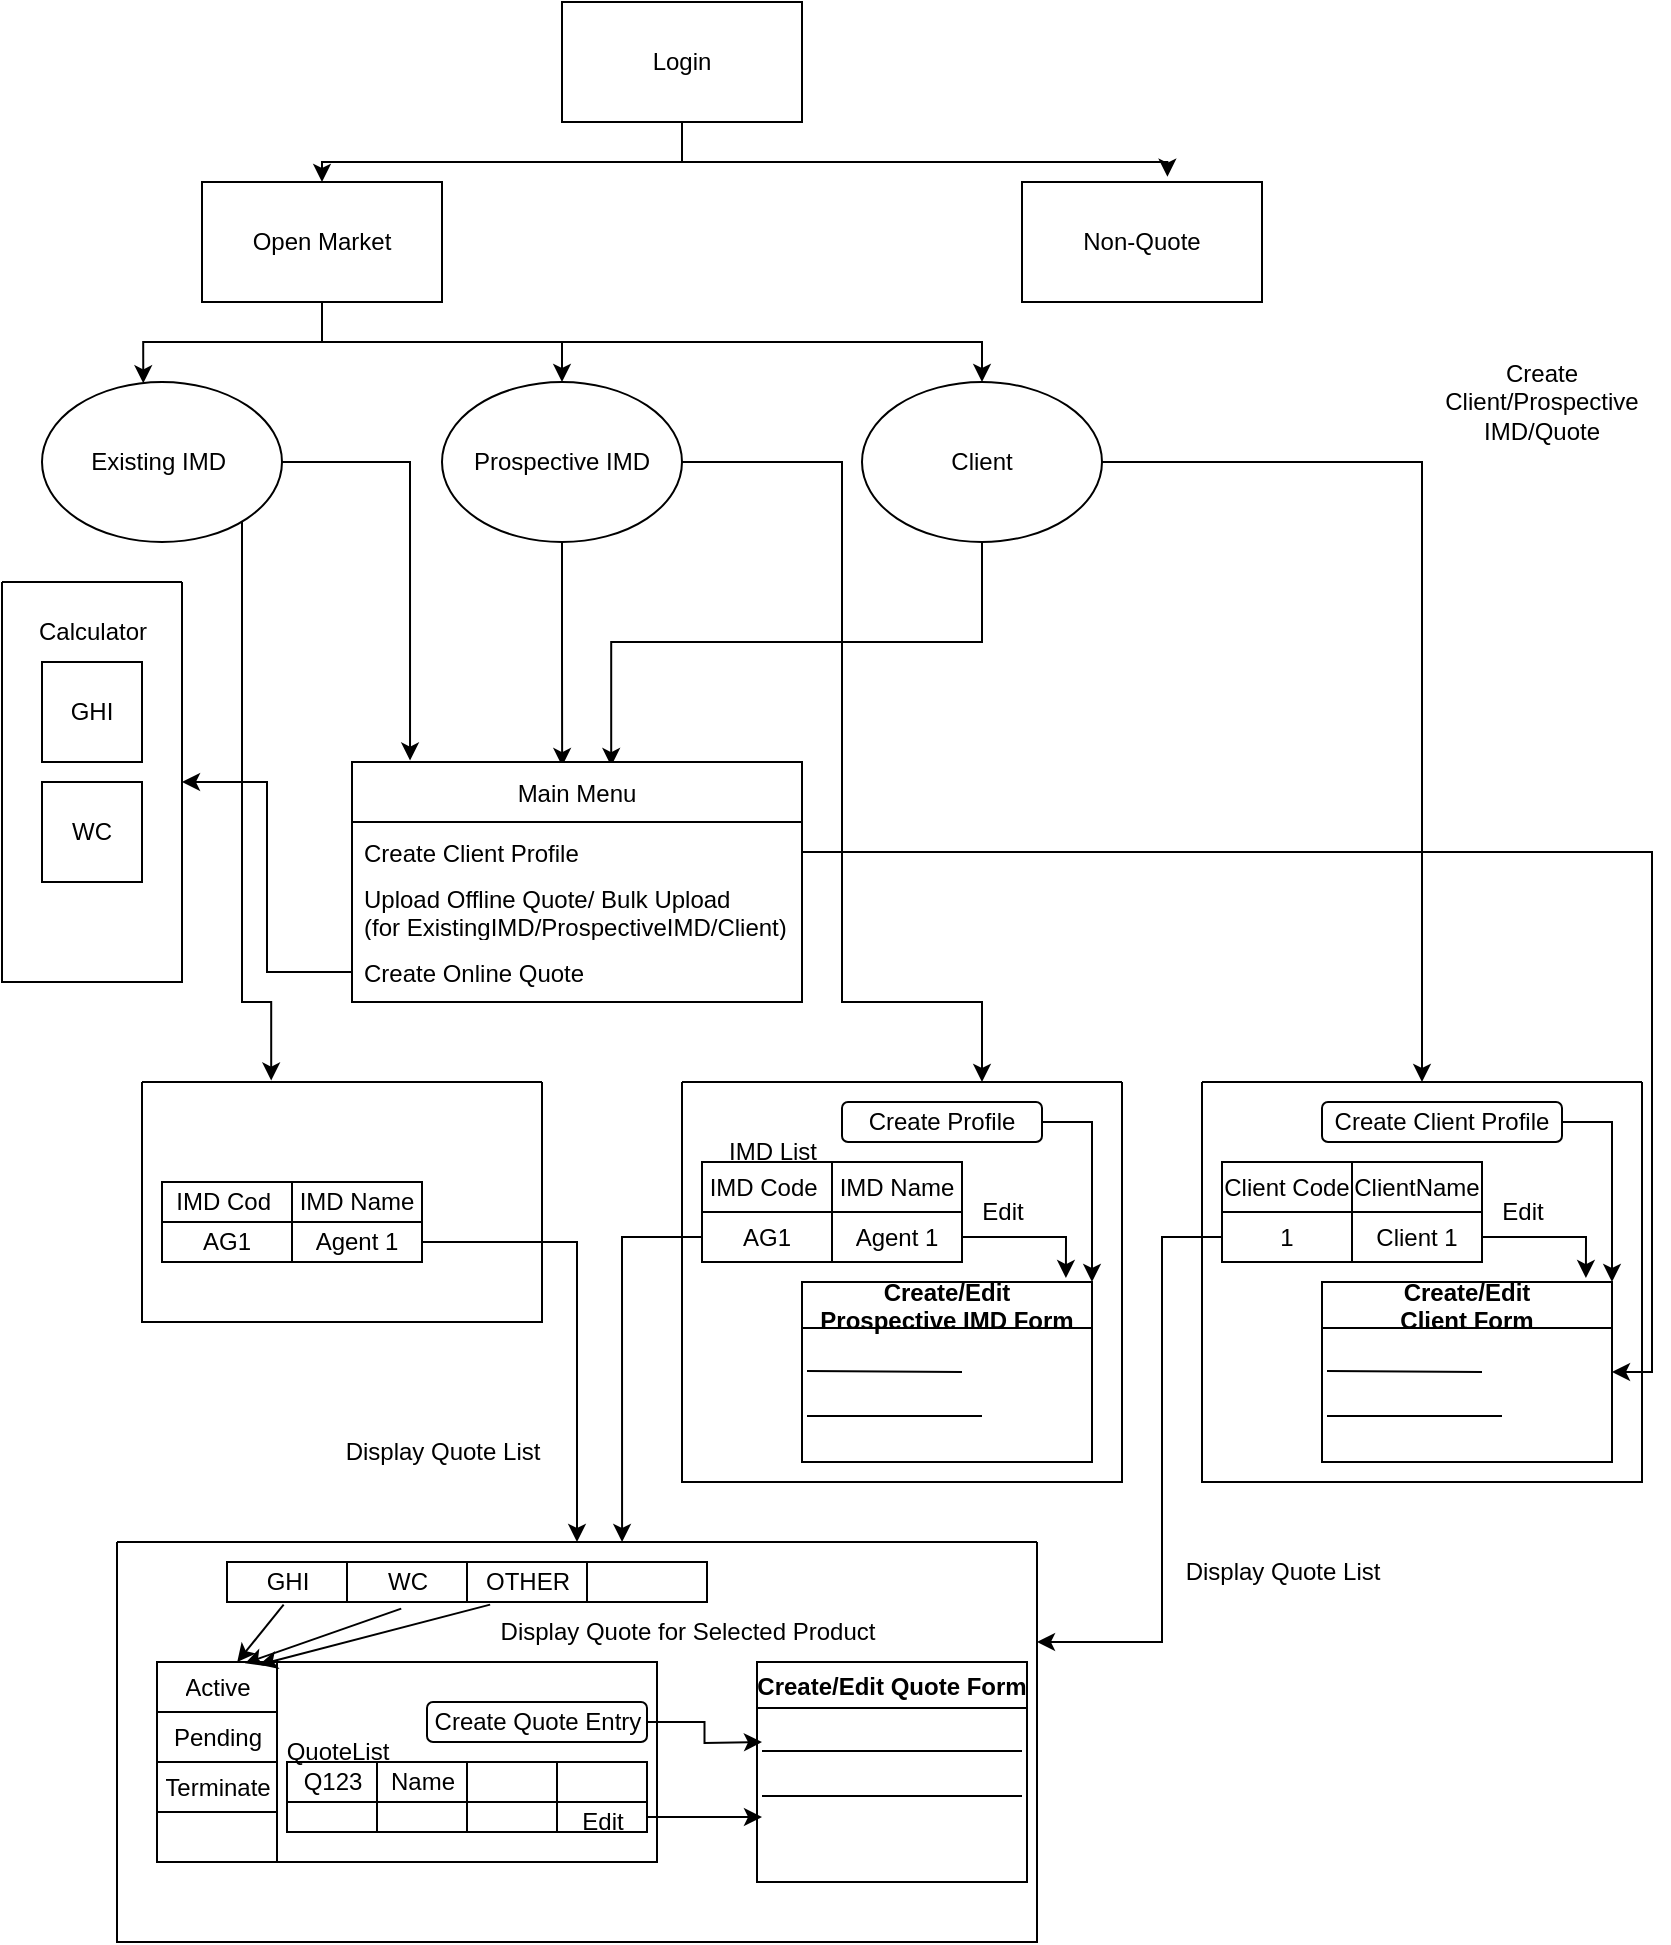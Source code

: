 <mxfile version="20.0.4" type="github">
  <diagram id="kDpPcuQGQCaSGmDa-_Eb" name="Page-1">
    <mxGraphModel dx="1022" dy="394" grid="1" gridSize="10" guides="1" tooltips="1" connect="1" arrows="1" fold="1" page="1" pageScale="1" pageWidth="850" pageHeight="1100" math="0" shadow="0">
      <root>
        <mxCell id="0" />
        <mxCell id="1" parent="0" />
        <mxCell id="KM7rOKgoxQIj7dz73uUb-7" style="edgeStyle=orthogonalEdgeStyle;rounded=0;orthogonalLoop=1;jettySize=auto;html=1;entryX=0.5;entryY=0;entryDx=0;entryDy=0;" edge="1" parent="1" source="KM7rOKgoxQIj7dz73uUb-2" target="KM7rOKgoxQIj7dz73uUb-4">
          <mxGeometry relative="1" as="geometry">
            <Array as="points">
              <mxPoint x="350" y="80" />
              <mxPoint x="170" y="80" />
            </Array>
          </mxGeometry>
        </mxCell>
        <mxCell id="KM7rOKgoxQIj7dz73uUb-8" style="edgeStyle=orthogonalEdgeStyle;rounded=0;orthogonalLoop=1;jettySize=auto;html=1;entryX=0.606;entryY=-0.044;entryDx=0;entryDy=0;entryPerimeter=0;" edge="1" parent="1" source="KM7rOKgoxQIj7dz73uUb-2" target="KM7rOKgoxQIj7dz73uUb-3">
          <mxGeometry relative="1" as="geometry">
            <Array as="points">
              <mxPoint x="350" y="80" />
              <mxPoint x="593" y="80" />
            </Array>
          </mxGeometry>
        </mxCell>
        <mxCell id="KM7rOKgoxQIj7dz73uUb-2" value="Login" style="rounded=0;whiteSpace=wrap;html=1;" vertex="1" parent="1">
          <mxGeometry x="290" width="120" height="60" as="geometry" />
        </mxCell>
        <mxCell id="KM7rOKgoxQIj7dz73uUb-3" value="Non-Quote" style="rounded=0;whiteSpace=wrap;html=1;" vertex="1" parent="1">
          <mxGeometry x="520" y="90" width="120" height="60" as="geometry" />
        </mxCell>
        <mxCell id="KM7rOKgoxQIj7dz73uUb-13" style="edgeStyle=orthogonalEdgeStyle;rounded=0;orthogonalLoop=1;jettySize=auto;html=1;entryX=0.422;entryY=0.008;entryDx=0;entryDy=0;entryPerimeter=0;" edge="1" parent="1" source="KM7rOKgoxQIj7dz73uUb-4" target="KM7rOKgoxQIj7dz73uUb-9">
          <mxGeometry relative="1" as="geometry" />
        </mxCell>
        <mxCell id="KM7rOKgoxQIj7dz73uUb-14" style="edgeStyle=orthogonalEdgeStyle;rounded=0;orthogonalLoop=1;jettySize=auto;html=1;entryX=0.5;entryY=0;entryDx=0;entryDy=0;" edge="1" parent="1" source="KM7rOKgoxQIj7dz73uUb-4" target="KM7rOKgoxQIj7dz73uUb-10">
          <mxGeometry relative="1" as="geometry" />
        </mxCell>
        <mxCell id="KM7rOKgoxQIj7dz73uUb-15" style="edgeStyle=orthogonalEdgeStyle;rounded=0;orthogonalLoop=1;jettySize=auto;html=1;" edge="1" parent="1" source="KM7rOKgoxQIj7dz73uUb-4" target="KM7rOKgoxQIj7dz73uUb-11">
          <mxGeometry relative="1" as="geometry">
            <Array as="points">
              <mxPoint x="170" y="170" />
              <mxPoint x="500" y="170" />
            </Array>
          </mxGeometry>
        </mxCell>
        <mxCell id="KM7rOKgoxQIj7dz73uUb-4" value="Open Market" style="rounded=0;whiteSpace=wrap;html=1;" vertex="1" parent="1">
          <mxGeometry x="110" y="90" width="120" height="60" as="geometry" />
        </mxCell>
        <mxCell id="KM7rOKgoxQIj7dz73uUb-172" style="edgeStyle=orthogonalEdgeStyle;rounded=0;orthogonalLoop=1;jettySize=auto;html=1;entryX=0.129;entryY=-0.006;entryDx=0;entryDy=0;entryPerimeter=0;" edge="1" parent="1" source="KM7rOKgoxQIj7dz73uUb-9" target="KM7rOKgoxQIj7dz73uUb-25">
          <mxGeometry relative="1" as="geometry" />
        </mxCell>
        <mxCell id="KM7rOKgoxQIj7dz73uUb-180" style="edgeStyle=orthogonalEdgeStyle;rounded=0;orthogonalLoop=1;jettySize=auto;html=1;entryX=0.323;entryY=-0.006;entryDx=0;entryDy=0;entryPerimeter=0;" edge="1" parent="1" source="KM7rOKgoxQIj7dz73uUb-9" target="KM7rOKgoxQIj7dz73uUb-51">
          <mxGeometry relative="1" as="geometry">
            <Array as="points">
              <mxPoint x="130" y="500" />
              <mxPoint x="145" y="500" />
            </Array>
          </mxGeometry>
        </mxCell>
        <mxCell id="KM7rOKgoxQIj7dz73uUb-9" value="Existing IMD&lt;span style=&quot;white-space: pre;&quot;&gt;	&lt;/span&gt;" style="ellipse;whiteSpace=wrap;html=1;" vertex="1" parent="1">
          <mxGeometry x="30" y="190" width="120" height="80" as="geometry" />
        </mxCell>
        <mxCell id="KM7rOKgoxQIj7dz73uUb-129" style="edgeStyle=orthogonalEdgeStyle;rounded=0;orthogonalLoop=1;jettySize=auto;html=1;" edge="1" parent="1" source="KM7rOKgoxQIj7dz73uUb-10" target="KM7rOKgoxQIj7dz73uUb-130">
          <mxGeometry relative="1" as="geometry">
            <mxPoint x="600" y="500" as="targetPoint" />
            <Array as="points">
              <mxPoint x="430" y="230" />
              <mxPoint x="430" y="500" />
              <mxPoint x="500" y="500" />
            </Array>
          </mxGeometry>
        </mxCell>
        <mxCell id="KM7rOKgoxQIj7dz73uUb-173" style="edgeStyle=orthogonalEdgeStyle;rounded=0;orthogonalLoop=1;jettySize=auto;html=1;entryX=0.467;entryY=0.017;entryDx=0;entryDy=0;entryPerimeter=0;" edge="1" parent="1" source="KM7rOKgoxQIj7dz73uUb-10" target="KM7rOKgoxQIj7dz73uUb-25">
          <mxGeometry relative="1" as="geometry" />
        </mxCell>
        <mxCell id="KM7rOKgoxQIj7dz73uUb-10" value="Prospective IMD" style="ellipse;whiteSpace=wrap;html=1;" vertex="1" parent="1">
          <mxGeometry x="230" y="190" width="120" height="80" as="geometry" />
        </mxCell>
        <mxCell id="KM7rOKgoxQIj7dz73uUb-50" style="edgeStyle=orthogonalEdgeStyle;rounded=0;orthogonalLoop=1;jettySize=auto;html=1;entryX=0.576;entryY=0.017;entryDx=0;entryDy=0;entryPerimeter=0;" edge="1" parent="1" source="KM7rOKgoxQIj7dz73uUb-11" target="KM7rOKgoxQIj7dz73uUb-25">
          <mxGeometry relative="1" as="geometry">
            <Array as="points">
              <mxPoint x="500" y="320" />
              <mxPoint x="315" y="320" />
            </Array>
          </mxGeometry>
        </mxCell>
        <mxCell id="KM7rOKgoxQIj7dz73uUb-164" style="edgeStyle=orthogonalEdgeStyle;rounded=0;orthogonalLoop=1;jettySize=auto;html=1;entryX=0.5;entryY=0;entryDx=0;entryDy=0;" edge="1" parent="1" source="KM7rOKgoxQIj7dz73uUb-11" target="KM7rOKgoxQIj7dz73uUb-149">
          <mxGeometry relative="1" as="geometry">
            <Array as="points">
              <mxPoint x="720" y="230" />
            </Array>
          </mxGeometry>
        </mxCell>
        <mxCell id="KM7rOKgoxQIj7dz73uUb-11" value="Client" style="ellipse;whiteSpace=wrap;html=1;" vertex="1" parent="1">
          <mxGeometry x="440" y="190" width="120" height="80" as="geometry" />
        </mxCell>
        <mxCell id="KM7rOKgoxQIj7dz73uUb-12" value="Create Client/Prospective IMD/Quote" style="text;html=1;strokeColor=none;fillColor=none;align=center;verticalAlign=middle;whiteSpace=wrap;rounded=0;" vertex="1" parent="1">
          <mxGeometry x="730" y="170" width="100" height="60" as="geometry" />
        </mxCell>
        <mxCell id="KM7rOKgoxQIj7dz73uUb-25" value="Main Menu" style="swimlane;fontStyle=0;childLayout=stackLayout;horizontal=1;startSize=30;horizontalStack=0;resizeParent=1;resizeParentMax=0;resizeLast=0;collapsible=1;marginBottom=0;" vertex="1" parent="1">
          <mxGeometry x="185" y="380" width="225" height="120" as="geometry">
            <mxRectangle x="660" y="270" width="130" height="30" as="alternateBounds" />
          </mxGeometry>
        </mxCell>
        <mxCell id="KM7rOKgoxQIj7dz73uUb-26" value="Create Client Profile" style="text;strokeColor=none;fillColor=none;align=left;verticalAlign=middle;spacingLeft=4;spacingRight=4;overflow=hidden;points=[[0,0.5],[1,0.5]];portConstraint=eastwest;rotatable=0;" vertex="1" parent="KM7rOKgoxQIj7dz73uUb-25">
          <mxGeometry y="30" width="225" height="30" as="geometry" />
        </mxCell>
        <mxCell id="KM7rOKgoxQIj7dz73uUb-27" value="Upload Offline Quote/ Bulk Upload &#xa;(for ExistingIMD/ProspectiveIMD/Client)" style="text;strokeColor=none;fillColor=none;align=left;verticalAlign=middle;spacingLeft=4;spacingRight=4;overflow=hidden;points=[[0,0.5],[1,0.5]];portConstraint=eastwest;rotatable=0;" vertex="1" parent="KM7rOKgoxQIj7dz73uUb-25">
          <mxGeometry y="60" width="225" height="30" as="geometry" />
        </mxCell>
        <mxCell id="KM7rOKgoxQIj7dz73uUb-28" value="Create Online Quote" style="text;strokeColor=none;fillColor=none;align=left;verticalAlign=middle;spacingLeft=4;spacingRight=4;overflow=hidden;points=[[0,0.5],[1,0.5]];portConstraint=eastwest;rotatable=0;" vertex="1" parent="KM7rOKgoxQIj7dz73uUb-25">
          <mxGeometry y="90" width="225" height="30" as="geometry" />
        </mxCell>
        <mxCell id="KM7rOKgoxQIj7dz73uUb-51" value="" style="swimlane;startSize=0;" vertex="1" parent="1">
          <mxGeometry x="80" y="540" width="200" height="120" as="geometry" />
        </mxCell>
        <mxCell id="KM7rOKgoxQIj7dz73uUb-53" value="" style="shape=table;startSize=0;container=1;collapsible=0;childLayout=tableLayout;" vertex="1" parent="KM7rOKgoxQIj7dz73uUb-51">
          <mxGeometry x="10" y="50" width="130" height="40" as="geometry" />
        </mxCell>
        <mxCell id="KM7rOKgoxQIj7dz73uUb-54" value="" style="shape=tableRow;horizontal=0;startSize=0;swimlaneHead=0;swimlaneBody=0;top=0;left=0;bottom=0;right=0;collapsible=0;dropTarget=0;fillColor=none;points=[[0,0.5],[1,0.5]];portConstraint=eastwest;" vertex="1" parent="KM7rOKgoxQIj7dz73uUb-53">
          <mxGeometry width="130" height="20" as="geometry" />
        </mxCell>
        <mxCell id="KM7rOKgoxQIj7dz73uUb-55" value="IMD Cod&lt;span style=&quot;white-space: pre;&quot;&gt;	&lt;/span&gt;" style="shape=partialRectangle;html=1;whiteSpace=wrap;connectable=0;overflow=hidden;fillColor=none;top=0;left=0;bottom=0;right=0;pointerEvents=1;" vertex="1" parent="KM7rOKgoxQIj7dz73uUb-54">
          <mxGeometry width="65" height="20" as="geometry">
            <mxRectangle width="65" height="20" as="alternateBounds" />
          </mxGeometry>
        </mxCell>
        <mxCell id="KM7rOKgoxQIj7dz73uUb-56" value="IMD Name" style="shape=partialRectangle;html=1;whiteSpace=wrap;connectable=0;overflow=hidden;fillColor=none;top=0;left=0;bottom=0;right=0;pointerEvents=1;" vertex="1" parent="KM7rOKgoxQIj7dz73uUb-54">
          <mxGeometry x="65" width="65" height="20" as="geometry">
            <mxRectangle width="65" height="20" as="alternateBounds" />
          </mxGeometry>
        </mxCell>
        <mxCell id="KM7rOKgoxQIj7dz73uUb-57" value="" style="shape=tableRow;horizontal=0;startSize=0;swimlaneHead=0;swimlaneBody=0;top=0;left=0;bottom=0;right=0;collapsible=0;dropTarget=0;fillColor=none;points=[[0,0.5],[1,0.5]];portConstraint=eastwest;" vertex="1" parent="KM7rOKgoxQIj7dz73uUb-53">
          <mxGeometry y="20" width="130" height="20" as="geometry" />
        </mxCell>
        <mxCell id="KM7rOKgoxQIj7dz73uUb-58" value="AG1" style="shape=partialRectangle;html=1;whiteSpace=wrap;connectable=0;overflow=hidden;fillColor=none;top=0;left=0;bottom=0;right=0;pointerEvents=1;" vertex="1" parent="KM7rOKgoxQIj7dz73uUb-57">
          <mxGeometry width="65" height="20" as="geometry">
            <mxRectangle width="65" height="20" as="alternateBounds" />
          </mxGeometry>
        </mxCell>
        <mxCell id="KM7rOKgoxQIj7dz73uUb-59" value="Agent 1" style="shape=partialRectangle;html=1;whiteSpace=wrap;connectable=0;overflow=hidden;fillColor=none;top=0;left=0;bottom=0;right=0;pointerEvents=1;" vertex="1" parent="KM7rOKgoxQIj7dz73uUb-57">
          <mxGeometry x="65" width="65" height="20" as="geometry">
            <mxRectangle width="65" height="20" as="alternateBounds" />
          </mxGeometry>
        </mxCell>
        <mxCell id="KM7rOKgoxQIj7dz73uUb-93" value="" style="swimlane;startSize=0;" vertex="1" parent="1">
          <mxGeometry x="67.5" y="770" width="460" height="200" as="geometry" />
        </mxCell>
        <mxCell id="KM7rOKgoxQIj7dz73uUb-83" value="" style="shape=table;startSize=0;container=1;collapsible=0;childLayout=tableLayout;" vertex="1" parent="KM7rOKgoxQIj7dz73uUb-93">
          <mxGeometry x="20" y="60" width="60" height="100" as="geometry" />
        </mxCell>
        <mxCell id="KM7rOKgoxQIj7dz73uUb-84" value="" style="shape=tableRow;horizontal=0;startSize=0;swimlaneHead=0;swimlaneBody=0;top=0;left=0;bottom=0;right=0;collapsible=0;dropTarget=0;fillColor=none;points=[[0,0.5],[1,0.5]];portConstraint=eastwest;" vertex="1" parent="KM7rOKgoxQIj7dz73uUb-83">
          <mxGeometry width="60" height="25" as="geometry" />
        </mxCell>
        <mxCell id="KM7rOKgoxQIj7dz73uUb-85" value="Active" style="shape=partialRectangle;html=1;whiteSpace=wrap;connectable=0;overflow=hidden;fillColor=none;top=0;left=0;bottom=0;right=0;pointerEvents=1;" vertex="1" parent="KM7rOKgoxQIj7dz73uUb-84">
          <mxGeometry width="60" height="25" as="geometry">
            <mxRectangle width="60" height="25" as="alternateBounds" />
          </mxGeometry>
        </mxCell>
        <mxCell id="KM7rOKgoxQIj7dz73uUb-86" value="" style="shape=tableRow;horizontal=0;startSize=0;swimlaneHead=0;swimlaneBody=0;top=0;left=0;bottom=0;right=0;collapsible=0;dropTarget=0;fillColor=none;points=[[0,0.5],[1,0.5]];portConstraint=eastwest;" vertex="1" parent="KM7rOKgoxQIj7dz73uUb-83">
          <mxGeometry y="25" width="60" height="25" as="geometry" />
        </mxCell>
        <mxCell id="KM7rOKgoxQIj7dz73uUb-87" value="Pending" style="shape=partialRectangle;html=1;whiteSpace=wrap;connectable=0;overflow=hidden;fillColor=none;top=0;left=0;bottom=0;right=0;pointerEvents=1;" vertex="1" parent="KM7rOKgoxQIj7dz73uUb-86">
          <mxGeometry width="60" height="25" as="geometry">
            <mxRectangle width="60" height="25" as="alternateBounds" />
          </mxGeometry>
        </mxCell>
        <mxCell id="KM7rOKgoxQIj7dz73uUb-88" value="" style="shape=tableRow;horizontal=0;startSize=0;swimlaneHead=0;swimlaneBody=0;top=0;left=0;bottom=0;right=0;collapsible=0;dropTarget=0;fillColor=none;points=[[0,0.5],[1,0.5]];portConstraint=eastwest;" vertex="1" parent="KM7rOKgoxQIj7dz73uUb-83">
          <mxGeometry y="50" width="60" height="25" as="geometry" />
        </mxCell>
        <mxCell id="KM7rOKgoxQIj7dz73uUb-89" value="Terminate" style="shape=partialRectangle;html=1;whiteSpace=wrap;connectable=0;overflow=hidden;fillColor=none;top=0;left=0;bottom=0;right=0;pointerEvents=1;" vertex="1" parent="KM7rOKgoxQIj7dz73uUb-88">
          <mxGeometry width="60" height="25" as="geometry">
            <mxRectangle width="60" height="25" as="alternateBounds" />
          </mxGeometry>
        </mxCell>
        <mxCell id="KM7rOKgoxQIj7dz73uUb-90" value="" style="shape=tableRow;horizontal=0;startSize=0;swimlaneHead=0;swimlaneBody=0;top=0;left=0;bottom=0;right=0;collapsible=0;dropTarget=0;fillColor=none;points=[[0,0.5],[1,0.5]];portConstraint=eastwest;" vertex="1" parent="KM7rOKgoxQIj7dz73uUb-83">
          <mxGeometry y="75" width="60" height="25" as="geometry" />
        </mxCell>
        <mxCell id="KM7rOKgoxQIj7dz73uUb-91" value="" style="shape=partialRectangle;html=1;whiteSpace=wrap;connectable=0;overflow=hidden;fillColor=none;top=0;left=0;bottom=0;right=0;pointerEvents=1;" vertex="1" parent="KM7rOKgoxQIj7dz73uUb-90">
          <mxGeometry width="60" height="25" as="geometry">
            <mxRectangle width="60" height="25" as="alternateBounds" />
          </mxGeometry>
        </mxCell>
        <mxCell id="KM7rOKgoxQIj7dz73uUb-94" value="" style="shape=table;startSize=0;container=1;collapsible=0;childLayout=tableLayout;" vertex="1" parent="KM7rOKgoxQIj7dz73uUb-93">
          <mxGeometry x="55" y="10" width="240" height="20" as="geometry" />
        </mxCell>
        <mxCell id="KM7rOKgoxQIj7dz73uUb-95" value="" style="shape=tableRow;horizontal=0;startSize=0;swimlaneHead=0;swimlaneBody=0;top=0;left=0;bottom=0;right=0;collapsible=0;dropTarget=0;fillColor=none;points=[[0,0.5],[1,0.5]];portConstraint=eastwest;" vertex="1" parent="KM7rOKgoxQIj7dz73uUb-94">
          <mxGeometry width="240" height="20" as="geometry" />
        </mxCell>
        <mxCell id="KM7rOKgoxQIj7dz73uUb-96" value="GHI" style="shape=partialRectangle;html=1;whiteSpace=wrap;connectable=0;overflow=hidden;fillColor=none;top=0;left=0;bottom=0;right=0;pointerEvents=1;" vertex="1" parent="KM7rOKgoxQIj7dz73uUb-95">
          <mxGeometry width="60" height="20" as="geometry">
            <mxRectangle width="60" height="20" as="alternateBounds" />
          </mxGeometry>
        </mxCell>
        <mxCell id="KM7rOKgoxQIj7dz73uUb-97" value="WC" style="shape=partialRectangle;html=1;whiteSpace=wrap;connectable=0;overflow=hidden;fillColor=none;top=0;left=0;bottom=0;right=0;pointerEvents=1;" vertex="1" parent="KM7rOKgoxQIj7dz73uUb-95">
          <mxGeometry x="60" width="60" height="20" as="geometry">
            <mxRectangle width="60" height="20" as="alternateBounds" />
          </mxGeometry>
        </mxCell>
        <mxCell id="KM7rOKgoxQIj7dz73uUb-98" value="OTHER" style="shape=partialRectangle;html=1;whiteSpace=wrap;connectable=0;overflow=hidden;fillColor=none;top=0;left=0;bottom=0;right=0;pointerEvents=1;" vertex="1" parent="KM7rOKgoxQIj7dz73uUb-95">
          <mxGeometry x="120" width="60" height="20" as="geometry">
            <mxRectangle width="60" height="20" as="alternateBounds" />
          </mxGeometry>
        </mxCell>
        <mxCell id="KM7rOKgoxQIj7dz73uUb-99" value="" style="shape=partialRectangle;html=1;whiteSpace=wrap;connectable=0;overflow=hidden;fillColor=none;top=0;left=0;bottom=0;right=0;pointerEvents=1;" vertex="1" parent="KM7rOKgoxQIj7dz73uUb-95">
          <mxGeometry x="180" width="60" height="20" as="geometry">
            <mxRectangle width="60" height="20" as="alternateBounds" />
          </mxGeometry>
        </mxCell>
        <mxCell id="KM7rOKgoxQIj7dz73uUb-101" value="" style="endArrow=classic;html=1;rounded=0;exitX=0.118;exitY=1.067;exitDx=0;exitDy=0;exitPerimeter=0;" edge="1" parent="KM7rOKgoxQIj7dz73uUb-93" source="KM7rOKgoxQIj7dz73uUb-95" target="KM7rOKgoxQIj7dz73uUb-84">
          <mxGeometry width="50" height="50" relative="1" as="geometry">
            <mxPoint x="320" y="120" as="sourcePoint" />
            <mxPoint x="370" y="70" as="targetPoint" />
          </mxGeometry>
        </mxCell>
        <mxCell id="KM7rOKgoxQIj7dz73uUb-102" value="" style="endArrow=classic;html=1;rounded=0;exitX=0.363;exitY=1.167;exitDx=0;exitDy=0;exitPerimeter=0;entryX=0.733;entryY=0.027;entryDx=0;entryDy=0;entryPerimeter=0;" edge="1" parent="KM7rOKgoxQIj7dz73uUb-93" source="KM7rOKgoxQIj7dz73uUb-95" target="KM7rOKgoxQIj7dz73uUb-84">
          <mxGeometry width="50" height="50" relative="1" as="geometry">
            <mxPoint x="93.32" y="41.34" as="sourcePoint" />
            <mxPoint x="70.119" y="70" as="targetPoint" />
          </mxGeometry>
        </mxCell>
        <mxCell id="KM7rOKgoxQIj7dz73uUb-103" value="" style="rounded=0;whiteSpace=wrap;html=1;" vertex="1" parent="KM7rOKgoxQIj7dz73uUb-93">
          <mxGeometry x="80" y="60" width="190" height="100" as="geometry" />
        </mxCell>
        <mxCell id="KM7rOKgoxQIj7dz73uUb-104" value="" style="shape=table;startSize=0;container=1;collapsible=0;childLayout=tableLayout;" vertex="1" parent="KM7rOKgoxQIj7dz73uUb-93">
          <mxGeometry x="85" y="110" width="180" height="35" as="geometry" />
        </mxCell>
        <mxCell id="KM7rOKgoxQIj7dz73uUb-105" value="" style="shape=tableRow;horizontal=0;startSize=0;swimlaneHead=0;swimlaneBody=0;top=0;left=0;bottom=0;right=0;collapsible=0;dropTarget=0;fillColor=none;points=[[0,0.5],[1,0.5]];portConstraint=eastwest;" vertex="1" parent="KM7rOKgoxQIj7dz73uUb-104">
          <mxGeometry width="180" height="20" as="geometry" />
        </mxCell>
        <mxCell id="KM7rOKgoxQIj7dz73uUb-106" value="Q123" style="shape=partialRectangle;html=1;whiteSpace=wrap;connectable=0;overflow=hidden;fillColor=none;top=0;left=0;bottom=0;right=0;pointerEvents=1;" vertex="1" parent="KM7rOKgoxQIj7dz73uUb-105">
          <mxGeometry width="45" height="20" as="geometry">
            <mxRectangle width="45" height="20" as="alternateBounds" />
          </mxGeometry>
        </mxCell>
        <mxCell id="KM7rOKgoxQIj7dz73uUb-107" value="Name" style="shape=partialRectangle;html=1;whiteSpace=wrap;connectable=0;overflow=hidden;fillColor=none;top=0;left=0;bottom=0;right=0;pointerEvents=1;" vertex="1" parent="KM7rOKgoxQIj7dz73uUb-105">
          <mxGeometry x="45" width="45" height="20" as="geometry">
            <mxRectangle width="45" height="20" as="alternateBounds" />
          </mxGeometry>
        </mxCell>
        <mxCell id="KM7rOKgoxQIj7dz73uUb-108" value="" style="shape=partialRectangle;html=1;whiteSpace=wrap;connectable=0;overflow=hidden;fillColor=none;top=0;left=0;bottom=0;right=0;pointerEvents=1;" vertex="1" parent="KM7rOKgoxQIj7dz73uUb-105">
          <mxGeometry x="90" width="45" height="20" as="geometry">
            <mxRectangle width="45" height="20" as="alternateBounds" />
          </mxGeometry>
        </mxCell>
        <mxCell id="KM7rOKgoxQIj7dz73uUb-109" value="" style="shape=partialRectangle;html=1;whiteSpace=wrap;connectable=0;overflow=hidden;fillColor=none;top=0;left=0;bottom=0;right=0;pointerEvents=1;" vertex="1" parent="KM7rOKgoxQIj7dz73uUb-105">
          <mxGeometry x="135" width="45" height="20" as="geometry">
            <mxRectangle width="45" height="20" as="alternateBounds" />
          </mxGeometry>
        </mxCell>
        <mxCell id="KM7rOKgoxQIj7dz73uUb-110" value="" style="shape=tableRow;horizontal=0;startSize=0;swimlaneHead=0;swimlaneBody=0;top=0;left=0;bottom=0;right=0;collapsible=0;dropTarget=0;fillColor=none;points=[[0,0.5],[1,0.5]];portConstraint=eastwest;" vertex="1" parent="KM7rOKgoxQIj7dz73uUb-104">
          <mxGeometry y="20" width="180" height="15" as="geometry" />
        </mxCell>
        <mxCell id="KM7rOKgoxQIj7dz73uUb-111" value="" style="shape=partialRectangle;html=1;whiteSpace=wrap;connectable=0;overflow=hidden;fillColor=none;top=0;left=0;bottom=0;right=0;pointerEvents=1;" vertex="1" parent="KM7rOKgoxQIj7dz73uUb-110">
          <mxGeometry width="45" height="15" as="geometry">
            <mxRectangle width="45" height="15" as="alternateBounds" />
          </mxGeometry>
        </mxCell>
        <mxCell id="KM7rOKgoxQIj7dz73uUb-112" value="" style="shape=partialRectangle;html=1;whiteSpace=wrap;connectable=0;overflow=hidden;fillColor=none;top=0;left=0;bottom=0;right=0;pointerEvents=1;" vertex="1" parent="KM7rOKgoxQIj7dz73uUb-110">
          <mxGeometry x="45" width="45" height="15" as="geometry">
            <mxRectangle width="45" height="15" as="alternateBounds" />
          </mxGeometry>
        </mxCell>
        <mxCell id="KM7rOKgoxQIj7dz73uUb-113" value="" style="shape=partialRectangle;html=1;whiteSpace=wrap;connectable=0;overflow=hidden;fillColor=none;top=0;left=0;bottom=0;right=0;pointerEvents=1;" vertex="1" parent="KM7rOKgoxQIj7dz73uUb-110">
          <mxGeometry x="90" width="45" height="15" as="geometry">
            <mxRectangle width="45" height="15" as="alternateBounds" />
          </mxGeometry>
        </mxCell>
        <mxCell id="KM7rOKgoxQIj7dz73uUb-114" value="Edit" style="shape=partialRectangle;html=1;whiteSpace=wrap;connectable=0;overflow=hidden;fillColor=none;top=0;left=0;bottom=0;right=0;pointerEvents=1;" vertex="1" parent="KM7rOKgoxQIj7dz73uUb-110">
          <mxGeometry x="135" width="45" height="15" as="geometry">
            <mxRectangle width="45" height="15" as="alternateBounds" />
          </mxGeometry>
        </mxCell>
        <mxCell id="KM7rOKgoxQIj7dz73uUb-116" value="Display Quote for Selected Product" style="text;html=1;strokeColor=none;fillColor=none;align=center;verticalAlign=middle;whiteSpace=wrap;rounded=0;" vertex="1" parent="KM7rOKgoxQIj7dz73uUb-93">
          <mxGeometry x="170" y="30" width="230" height="30" as="geometry" />
        </mxCell>
        <mxCell id="KM7rOKgoxQIj7dz73uUb-117" value="QuoteList" style="text;html=1;strokeColor=none;fillColor=none;align=center;verticalAlign=middle;whiteSpace=wrap;rounded=0;" vertex="1" parent="KM7rOKgoxQIj7dz73uUb-93">
          <mxGeometry x="20" y="100" width="180" height="10" as="geometry" />
        </mxCell>
        <mxCell id="KM7rOKgoxQIj7dz73uUb-118" value="Create Quote Entry" style="rounded=1;whiteSpace=wrap;html=1;" vertex="1" parent="KM7rOKgoxQIj7dz73uUb-93">
          <mxGeometry x="155" y="80" width="110" height="20" as="geometry" />
        </mxCell>
        <mxCell id="KM7rOKgoxQIj7dz73uUb-121" value="Create/Edit Quote Form" style="swimlane;" vertex="1" parent="KM7rOKgoxQIj7dz73uUb-93">
          <mxGeometry x="320" y="60" width="135" height="110" as="geometry" />
        </mxCell>
        <mxCell id="KM7rOKgoxQIj7dz73uUb-122" value="" style="endArrow=none;html=1;rounded=0;" edge="1" parent="KM7rOKgoxQIj7dz73uUb-121">
          <mxGeometry width="50" height="50" relative="1" as="geometry">
            <mxPoint x="2.5" y="44.5" as="sourcePoint" />
            <mxPoint x="132.5" y="44.5" as="targetPoint" />
          </mxGeometry>
        </mxCell>
        <mxCell id="KM7rOKgoxQIj7dz73uUb-123" value="" style="endArrow=none;html=1;rounded=0;" edge="1" parent="KM7rOKgoxQIj7dz73uUb-121">
          <mxGeometry width="50" height="50" relative="1" as="geometry">
            <mxPoint x="2.5" y="67" as="sourcePoint" />
            <mxPoint x="132.5" y="67" as="targetPoint" />
          </mxGeometry>
        </mxCell>
        <mxCell id="KM7rOKgoxQIj7dz73uUb-115" value="" style="endArrow=classic;html=1;rounded=0;exitX=0.072;exitY=0.044;exitDx=0;exitDy=0;exitPerimeter=0;entryX=0.853;entryY=0.053;entryDx=0;entryDy=0;entryPerimeter=0;" edge="1" parent="KM7rOKgoxQIj7dz73uUb-93" source="KM7rOKgoxQIj7dz73uUb-116" target="KM7rOKgoxQIj7dz73uUb-84">
          <mxGeometry width="50" height="50" relative="1" as="geometry">
            <mxPoint x="184.62" y="123.34" as="sourcePoint" />
            <mxPoint x="106.5" y="140" as="targetPoint" />
          </mxGeometry>
        </mxCell>
        <mxCell id="KM7rOKgoxQIj7dz73uUb-100" style="edgeStyle=orthogonalEdgeStyle;rounded=0;orthogonalLoop=1;jettySize=auto;html=1;entryX=0.5;entryY=0;entryDx=0;entryDy=0;" edge="1" parent="1" source="KM7rOKgoxQIj7dz73uUb-57" target="KM7rOKgoxQIj7dz73uUb-93">
          <mxGeometry relative="1" as="geometry" />
        </mxCell>
        <mxCell id="KM7rOKgoxQIj7dz73uUb-127" style="edgeStyle=orthogonalEdgeStyle;rounded=0;orthogonalLoop=1;jettySize=auto;html=1;" edge="1" parent="1" source="KM7rOKgoxQIj7dz73uUb-118">
          <mxGeometry relative="1" as="geometry">
            <mxPoint x="390" y="870" as="targetPoint" />
          </mxGeometry>
        </mxCell>
        <mxCell id="KM7rOKgoxQIj7dz73uUb-128" style="edgeStyle=orthogonalEdgeStyle;rounded=0;orthogonalLoop=1;jettySize=auto;html=1;" edge="1" parent="1" source="KM7rOKgoxQIj7dz73uUb-110">
          <mxGeometry relative="1" as="geometry">
            <mxPoint x="390" y="907.5" as="targetPoint" />
          </mxGeometry>
        </mxCell>
        <mxCell id="KM7rOKgoxQIj7dz73uUb-130" value="" style="swimlane;startSize=0;" vertex="1" parent="1">
          <mxGeometry x="350" y="540" width="220" height="200" as="geometry" />
        </mxCell>
        <mxCell id="KM7rOKgoxQIj7dz73uUb-131" value="" style="shape=table;startSize=0;container=1;collapsible=0;childLayout=tableLayout;" vertex="1" parent="KM7rOKgoxQIj7dz73uUb-130">
          <mxGeometry x="10" y="40" width="130" height="50" as="geometry" />
        </mxCell>
        <mxCell id="KM7rOKgoxQIj7dz73uUb-132" value="" style="shape=tableRow;horizontal=0;startSize=0;swimlaneHead=0;swimlaneBody=0;top=0;left=0;bottom=0;right=0;collapsible=0;dropTarget=0;fillColor=none;points=[[0,0.5],[1,0.5]];portConstraint=eastwest;" vertex="1" parent="KM7rOKgoxQIj7dz73uUb-131">
          <mxGeometry width="130" height="25" as="geometry" />
        </mxCell>
        <mxCell id="KM7rOKgoxQIj7dz73uUb-133" value="IMD Code&lt;span style=&quot;white-space: pre;&quot;&gt;	&lt;/span&gt;" style="shape=partialRectangle;html=1;whiteSpace=wrap;connectable=0;overflow=hidden;fillColor=none;top=0;left=0;bottom=0;right=0;pointerEvents=1;" vertex="1" parent="KM7rOKgoxQIj7dz73uUb-132">
          <mxGeometry width="65" height="25" as="geometry">
            <mxRectangle width="65" height="25" as="alternateBounds" />
          </mxGeometry>
        </mxCell>
        <mxCell id="KM7rOKgoxQIj7dz73uUb-134" value="IMD Name" style="shape=partialRectangle;html=1;whiteSpace=wrap;connectable=0;overflow=hidden;fillColor=none;top=0;left=0;bottom=0;right=0;pointerEvents=1;" vertex="1" parent="KM7rOKgoxQIj7dz73uUb-132">
          <mxGeometry x="65" width="65" height="25" as="geometry">
            <mxRectangle width="65" height="25" as="alternateBounds" />
          </mxGeometry>
        </mxCell>
        <mxCell id="KM7rOKgoxQIj7dz73uUb-135" value="" style="shape=tableRow;horizontal=0;startSize=0;swimlaneHead=0;swimlaneBody=0;top=0;left=0;bottom=0;right=0;collapsible=0;dropTarget=0;fillColor=none;points=[[0,0.5],[1,0.5]];portConstraint=eastwest;" vertex="1" parent="KM7rOKgoxQIj7dz73uUb-131">
          <mxGeometry y="25" width="130" height="25" as="geometry" />
        </mxCell>
        <mxCell id="KM7rOKgoxQIj7dz73uUb-136" value="AG1" style="shape=partialRectangle;html=1;whiteSpace=wrap;connectable=0;overflow=hidden;fillColor=none;top=0;left=0;bottom=0;right=0;pointerEvents=1;" vertex="1" parent="KM7rOKgoxQIj7dz73uUb-135">
          <mxGeometry width="65" height="25" as="geometry">
            <mxRectangle width="65" height="25" as="alternateBounds" />
          </mxGeometry>
        </mxCell>
        <mxCell id="KM7rOKgoxQIj7dz73uUb-137" value="Agent 1" style="shape=partialRectangle;html=1;whiteSpace=wrap;connectable=0;overflow=hidden;fillColor=none;top=0;left=0;bottom=0;right=0;pointerEvents=1;" vertex="1" parent="KM7rOKgoxQIj7dz73uUb-135">
          <mxGeometry x="65" width="65" height="25" as="geometry">
            <mxRectangle width="65" height="25" as="alternateBounds" />
          </mxGeometry>
        </mxCell>
        <mxCell id="KM7rOKgoxQIj7dz73uUb-148" style="edgeStyle=orthogonalEdgeStyle;rounded=0;orthogonalLoop=1;jettySize=auto;html=1;entryX=1;entryY=0;entryDx=0;entryDy=0;" edge="1" parent="KM7rOKgoxQIj7dz73uUb-130" source="KM7rOKgoxQIj7dz73uUb-138" target="KM7rOKgoxQIj7dz73uUb-140">
          <mxGeometry relative="1" as="geometry">
            <Array as="points">
              <mxPoint x="205" y="20" />
            </Array>
          </mxGeometry>
        </mxCell>
        <mxCell id="KM7rOKgoxQIj7dz73uUb-138" value="Create Profile" style="rounded=1;whiteSpace=wrap;html=1;" vertex="1" parent="KM7rOKgoxQIj7dz73uUb-130">
          <mxGeometry x="80" y="10" width="100" height="20" as="geometry" />
        </mxCell>
        <mxCell id="KM7rOKgoxQIj7dz73uUb-140" value="Create/Edit&#xa;Prospective IMD Form" style="swimlane;" vertex="1" parent="KM7rOKgoxQIj7dz73uUb-130">
          <mxGeometry x="60" y="100" width="145" height="90" as="geometry" />
        </mxCell>
        <mxCell id="KM7rOKgoxQIj7dz73uUb-141" value="" style="endArrow=none;html=1;rounded=0;" edge="1" parent="KM7rOKgoxQIj7dz73uUb-140">
          <mxGeometry width="50" height="50" relative="1" as="geometry">
            <mxPoint x="2.5" y="44.5" as="sourcePoint" />
            <mxPoint x="80" y="45" as="targetPoint" />
          </mxGeometry>
        </mxCell>
        <mxCell id="KM7rOKgoxQIj7dz73uUb-142" value="" style="endArrow=none;html=1;rounded=0;" edge="1" parent="KM7rOKgoxQIj7dz73uUb-140">
          <mxGeometry width="50" height="50" relative="1" as="geometry">
            <mxPoint x="2.5" y="67" as="sourcePoint" />
            <mxPoint x="90" y="67" as="targetPoint" />
          </mxGeometry>
        </mxCell>
        <mxCell id="KM7rOKgoxQIj7dz73uUb-144" style="edgeStyle=orthogonalEdgeStyle;rounded=0;orthogonalLoop=1;jettySize=auto;html=1;entryX=0.91;entryY=-0.022;entryDx=0;entryDy=0;entryPerimeter=0;" edge="1" parent="KM7rOKgoxQIj7dz73uUb-130" source="KM7rOKgoxQIj7dz73uUb-135" target="KM7rOKgoxQIj7dz73uUb-140">
          <mxGeometry relative="1" as="geometry" />
        </mxCell>
        <mxCell id="KM7rOKgoxQIj7dz73uUb-145" value="Edit" style="text;html=1;align=center;verticalAlign=middle;resizable=0;points=[];autosize=1;strokeColor=none;fillColor=none;" vertex="1" parent="KM7rOKgoxQIj7dz73uUb-130">
          <mxGeometry x="140" y="50" width="40" height="30" as="geometry" />
        </mxCell>
        <mxCell id="KM7rOKgoxQIj7dz73uUb-146" value="IMD List" style="text;html=1;align=center;verticalAlign=middle;resizable=0;points=[];autosize=1;strokeColor=none;fillColor=none;" vertex="1" parent="KM7rOKgoxQIj7dz73uUb-130">
          <mxGeometry x="10" y="20" width="70" height="30" as="geometry" />
        </mxCell>
        <mxCell id="KM7rOKgoxQIj7dz73uUb-147" style="edgeStyle=orthogonalEdgeStyle;rounded=0;orthogonalLoop=1;jettySize=auto;html=1;entryX=0.549;entryY=0;entryDx=0;entryDy=0;entryPerimeter=0;" edge="1" parent="1" source="KM7rOKgoxQIj7dz73uUb-135" target="KM7rOKgoxQIj7dz73uUb-93">
          <mxGeometry relative="1" as="geometry" />
        </mxCell>
        <mxCell id="KM7rOKgoxQIj7dz73uUb-149" value="" style="swimlane;startSize=0;" vertex="1" parent="1">
          <mxGeometry x="610" y="540" width="220" height="200" as="geometry" />
        </mxCell>
        <mxCell id="KM7rOKgoxQIj7dz73uUb-150" value="" style="shape=table;startSize=0;container=1;collapsible=0;childLayout=tableLayout;" vertex="1" parent="KM7rOKgoxQIj7dz73uUb-149">
          <mxGeometry x="10" y="40" width="130" height="50" as="geometry" />
        </mxCell>
        <mxCell id="KM7rOKgoxQIj7dz73uUb-151" value="" style="shape=tableRow;horizontal=0;startSize=0;swimlaneHead=0;swimlaneBody=0;top=0;left=0;bottom=0;right=0;collapsible=0;dropTarget=0;fillColor=none;points=[[0,0.5],[1,0.5]];portConstraint=eastwest;" vertex="1" parent="KM7rOKgoxQIj7dz73uUb-150">
          <mxGeometry width="130" height="25" as="geometry" />
        </mxCell>
        <mxCell id="KM7rOKgoxQIj7dz73uUb-152" value="Client Code" style="shape=partialRectangle;html=1;whiteSpace=wrap;connectable=0;overflow=hidden;fillColor=none;top=0;left=0;bottom=0;right=0;pointerEvents=1;" vertex="1" parent="KM7rOKgoxQIj7dz73uUb-151">
          <mxGeometry width="65" height="25" as="geometry">
            <mxRectangle width="65" height="25" as="alternateBounds" />
          </mxGeometry>
        </mxCell>
        <mxCell id="KM7rOKgoxQIj7dz73uUb-153" value="ClientName" style="shape=partialRectangle;html=1;whiteSpace=wrap;connectable=0;overflow=hidden;fillColor=none;top=0;left=0;bottom=0;right=0;pointerEvents=1;" vertex="1" parent="KM7rOKgoxQIj7dz73uUb-151">
          <mxGeometry x="65" width="65" height="25" as="geometry">
            <mxRectangle width="65" height="25" as="alternateBounds" />
          </mxGeometry>
        </mxCell>
        <mxCell id="KM7rOKgoxQIj7dz73uUb-154" value="" style="shape=tableRow;horizontal=0;startSize=0;swimlaneHead=0;swimlaneBody=0;top=0;left=0;bottom=0;right=0;collapsible=0;dropTarget=0;fillColor=none;points=[[0,0.5],[1,0.5]];portConstraint=eastwest;" vertex="1" parent="KM7rOKgoxQIj7dz73uUb-150">
          <mxGeometry y="25" width="130" height="25" as="geometry" />
        </mxCell>
        <mxCell id="KM7rOKgoxQIj7dz73uUb-155" value="1" style="shape=partialRectangle;html=1;whiteSpace=wrap;connectable=0;overflow=hidden;fillColor=none;top=0;left=0;bottom=0;right=0;pointerEvents=1;" vertex="1" parent="KM7rOKgoxQIj7dz73uUb-154">
          <mxGeometry width="65" height="25" as="geometry">
            <mxRectangle width="65" height="25" as="alternateBounds" />
          </mxGeometry>
        </mxCell>
        <mxCell id="KM7rOKgoxQIj7dz73uUb-156" value="Client 1" style="shape=partialRectangle;html=1;whiteSpace=wrap;connectable=0;overflow=hidden;fillColor=none;top=0;left=0;bottom=0;right=0;pointerEvents=1;" vertex="1" parent="KM7rOKgoxQIj7dz73uUb-154">
          <mxGeometry x="65" width="65" height="25" as="geometry">
            <mxRectangle width="65" height="25" as="alternateBounds" />
          </mxGeometry>
        </mxCell>
        <mxCell id="KM7rOKgoxQIj7dz73uUb-157" style="edgeStyle=orthogonalEdgeStyle;rounded=0;orthogonalLoop=1;jettySize=auto;html=1;entryX=1;entryY=0;entryDx=0;entryDy=0;" edge="1" parent="KM7rOKgoxQIj7dz73uUb-149" source="KM7rOKgoxQIj7dz73uUb-158" target="KM7rOKgoxQIj7dz73uUb-159">
          <mxGeometry relative="1" as="geometry">
            <Array as="points">
              <mxPoint x="205" y="20" />
            </Array>
          </mxGeometry>
        </mxCell>
        <mxCell id="KM7rOKgoxQIj7dz73uUb-158" value="Create Client Profile" style="rounded=1;whiteSpace=wrap;html=1;" vertex="1" parent="KM7rOKgoxQIj7dz73uUb-149">
          <mxGeometry x="60" y="10" width="120" height="20" as="geometry" />
        </mxCell>
        <mxCell id="KM7rOKgoxQIj7dz73uUb-159" value="Create/Edit&#xa;Client Form" style="swimlane;" vertex="1" parent="KM7rOKgoxQIj7dz73uUb-149">
          <mxGeometry x="60" y="100" width="145" height="90" as="geometry" />
        </mxCell>
        <mxCell id="KM7rOKgoxQIj7dz73uUb-160" value="" style="endArrow=none;html=1;rounded=0;" edge="1" parent="KM7rOKgoxQIj7dz73uUb-159">
          <mxGeometry width="50" height="50" relative="1" as="geometry">
            <mxPoint x="2.5" y="44.5" as="sourcePoint" />
            <mxPoint x="80" y="45" as="targetPoint" />
          </mxGeometry>
        </mxCell>
        <mxCell id="KM7rOKgoxQIj7dz73uUb-161" value="" style="endArrow=none;html=1;rounded=0;" edge="1" parent="KM7rOKgoxQIj7dz73uUb-159">
          <mxGeometry width="50" height="50" relative="1" as="geometry">
            <mxPoint x="2.5" y="67" as="sourcePoint" />
            <mxPoint x="90" y="67" as="targetPoint" />
          </mxGeometry>
        </mxCell>
        <mxCell id="KM7rOKgoxQIj7dz73uUb-162" style="edgeStyle=orthogonalEdgeStyle;rounded=0;orthogonalLoop=1;jettySize=auto;html=1;entryX=0.91;entryY=-0.022;entryDx=0;entryDy=0;entryPerimeter=0;" edge="1" parent="KM7rOKgoxQIj7dz73uUb-149" source="KM7rOKgoxQIj7dz73uUb-154" target="KM7rOKgoxQIj7dz73uUb-159">
          <mxGeometry relative="1" as="geometry" />
        </mxCell>
        <mxCell id="KM7rOKgoxQIj7dz73uUb-163" value="Edit" style="text;html=1;align=center;verticalAlign=middle;resizable=0;points=[];autosize=1;strokeColor=none;fillColor=none;" vertex="1" parent="KM7rOKgoxQIj7dz73uUb-149">
          <mxGeometry x="140" y="50" width="40" height="30" as="geometry" />
        </mxCell>
        <mxCell id="KM7rOKgoxQIj7dz73uUb-165" style="edgeStyle=orthogonalEdgeStyle;rounded=0;orthogonalLoop=1;jettySize=auto;html=1;entryX=1;entryY=0.5;entryDx=0;entryDy=0;" edge="1" parent="1" source="KM7rOKgoxQIj7dz73uUb-26" target="KM7rOKgoxQIj7dz73uUb-159">
          <mxGeometry relative="1" as="geometry" />
        </mxCell>
        <mxCell id="KM7rOKgoxQIj7dz73uUb-166" style="edgeStyle=orthogonalEdgeStyle;rounded=0;orthogonalLoop=1;jettySize=auto;html=1;entryX=1;entryY=0.25;entryDx=0;entryDy=0;" edge="1" parent="1" source="KM7rOKgoxQIj7dz73uUb-154" target="KM7rOKgoxQIj7dz73uUb-93">
          <mxGeometry relative="1" as="geometry">
            <Array as="points">
              <mxPoint x="590" y="618" />
              <mxPoint x="590" y="820" />
            </Array>
          </mxGeometry>
        </mxCell>
        <mxCell id="KM7rOKgoxQIj7dz73uUb-167" value="Display Quote List" style="text;html=1;align=center;verticalAlign=middle;resizable=0;points=[];autosize=1;strokeColor=none;fillColor=none;" vertex="1" parent="1">
          <mxGeometry x="170" y="710" width="120" height="30" as="geometry" />
        </mxCell>
        <mxCell id="KM7rOKgoxQIj7dz73uUb-168" value="Display Quote List" style="text;html=1;align=center;verticalAlign=middle;resizable=0;points=[];autosize=1;strokeColor=none;fillColor=none;" vertex="1" parent="1">
          <mxGeometry x="590" y="770" width="120" height="30" as="geometry" />
        </mxCell>
        <mxCell id="KM7rOKgoxQIj7dz73uUb-174" value="" style="swimlane;startSize=0;" vertex="1" parent="1">
          <mxGeometry x="10" y="290" width="90" height="200" as="geometry" />
        </mxCell>
        <mxCell id="KM7rOKgoxQIj7dz73uUb-175" value="Calculator" style="text;html=1;align=center;verticalAlign=middle;resizable=0;points=[];autosize=1;strokeColor=none;fillColor=none;" vertex="1" parent="KM7rOKgoxQIj7dz73uUb-174">
          <mxGeometry x="5" y="10" width="80" height="30" as="geometry" />
        </mxCell>
        <mxCell id="KM7rOKgoxQIj7dz73uUb-178" value="WC" style="whiteSpace=wrap;html=1;" vertex="1" parent="KM7rOKgoxQIj7dz73uUb-174">
          <mxGeometry x="20" y="100" width="50" height="50" as="geometry" />
        </mxCell>
        <mxCell id="KM7rOKgoxQIj7dz73uUb-176" value="GHI" style="whiteSpace=wrap;html=1;" vertex="1" parent="1">
          <mxGeometry x="30" y="330" width="50" height="50" as="geometry" />
        </mxCell>
        <mxCell id="KM7rOKgoxQIj7dz73uUb-179" style="edgeStyle=orthogonalEdgeStyle;rounded=0;orthogonalLoop=1;jettySize=auto;html=1;" edge="1" parent="1" source="KM7rOKgoxQIj7dz73uUb-28" target="KM7rOKgoxQIj7dz73uUb-174">
          <mxGeometry relative="1" as="geometry" />
        </mxCell>
      </root>
    </mxGraphModel>
  </diagram>
</mxfile>
